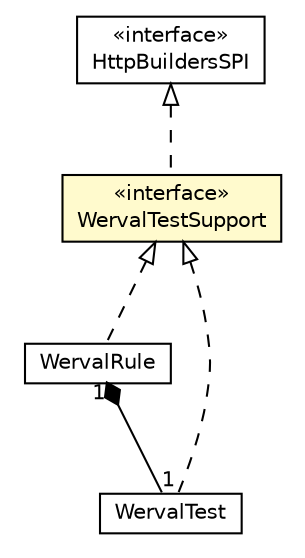 #!/usr/local/bin/dot
#
# Class diagram 
# Generated by UMLGraph version R5_6-24-gf6e263 (http://www.umlgraph.org/)
#

digraph G {
	edge [fontname="Helvetica",fontsize=10,labelfontname="Helvetica",labelfontsize=10];
	node [fontname="Helvetica",fontsize=10,shape=plaintext];
	nodesep=0.25;
	ranksep=0.5;
	// io.werval.spi.http.HttpBuildersSPI
	c38564 [label=<<table title="io.werval.spi.http.HttpBuildersSPI" border="0" cellborder="1" cellspacing="0" cellpadding="2" port="p" href="../spi/http/HttpBuildersSPI.html">
		<tr><td><table border="0" cellspacing="0" cellpadding="1">
<tr><td align="center" balign="center"> &#171;interface&#187; </td></tr>
<tr><td align="center" balign="center"> HttpBuildersSPI </td></tr>
		</table></td></tr>
		</table>>, URL="../spi/http/HttpBuildersSPI.html", fontname="Helvetica", fontcolor="black", fontsize=10.0];
	// io.werval.test.WervalRule
	c38573 [label=<<table title="io.werval.test.WervalRule" border="0" cellborder="1" cellspacing="0" cellpadding="2" port="p" href="./WervalRule.html">
		<tr><td><table border="0" cellspacing="0" cellpadding="1">
<tr><td align="center" balign="center"> WervalRule </td></tr>
		</table></td></tr>
		</table>>, URL="./WervalRule.html", fontname="Helvetica", fontcolor="black", fontsize=10.0];
	// io.werval.test.WervalTest
	c38574 [label=<<table title="io.werval.test.WervalTest" border="0" cellborder="1" cellspacing="0" cellpadding="2" port="p" href="./WervalTest.html">
		<tr><td><table border="0" cellspacing="0" cellpadding="1">
<tr><td align="center" balign="center"> WervalTest </td></tr>
		</table></td></tr>
		</table>>, URL="./WervalTest.html", fontname="Helvetica", fontcolor="black", fontsize=10.0];
	// io.werval.test.WervalTestSupport
	c38575 [label=<<table title="io.werval.test.WervalTestSupport" border="0" cellborder="1" cellspacing="0" cellpadding="2" port="p" bgcolor="lemonChiffon" href="./WervalTestSupport.html">
		<tr><td><table border="0" cellspacing="0" cellpadding="1">
<tr><td align="center" balign="center"> &#171;interface&#187; </td></tr>
<tr><td align="center" balign="center"> WervalTestSupport </td></tr>
		</table></td></tr>
		</table>>, URL="./WervalTestSupport.html", fontname="Helvetica", fontcolor="black", fontsize=10.0];
	//io.werval.test.WervalRule implements io.werval.test.WervalTestSupport
	c38575:p -> c38573:p [dir=back,arrowtail=empty,style=dashed];
	// io.werval.test.WervalRule COMPOSED io.werval.test.WervalTest
	c38573:p -> c38574:p [taillabel="1", label="", headlabel="1", fontname="Helvetica", fontcolor="black", fontsize=10.0, color="black", arrowhead=none, arrowtail=diamond, dir=both];
	//io.werval.test.WervalTest implements io.werval.test.WervalTestSupport
	c38575:p -> c38574:p [dir=back,arrowtail=empty,style=dashed];
	//io.werval.test.WervalTestSupport implements io.werval.spi.http.HttpBuildersSPI
	c38564:p -> c38575:p [dir=back,arrowtail=empty,style=dashed];
}

